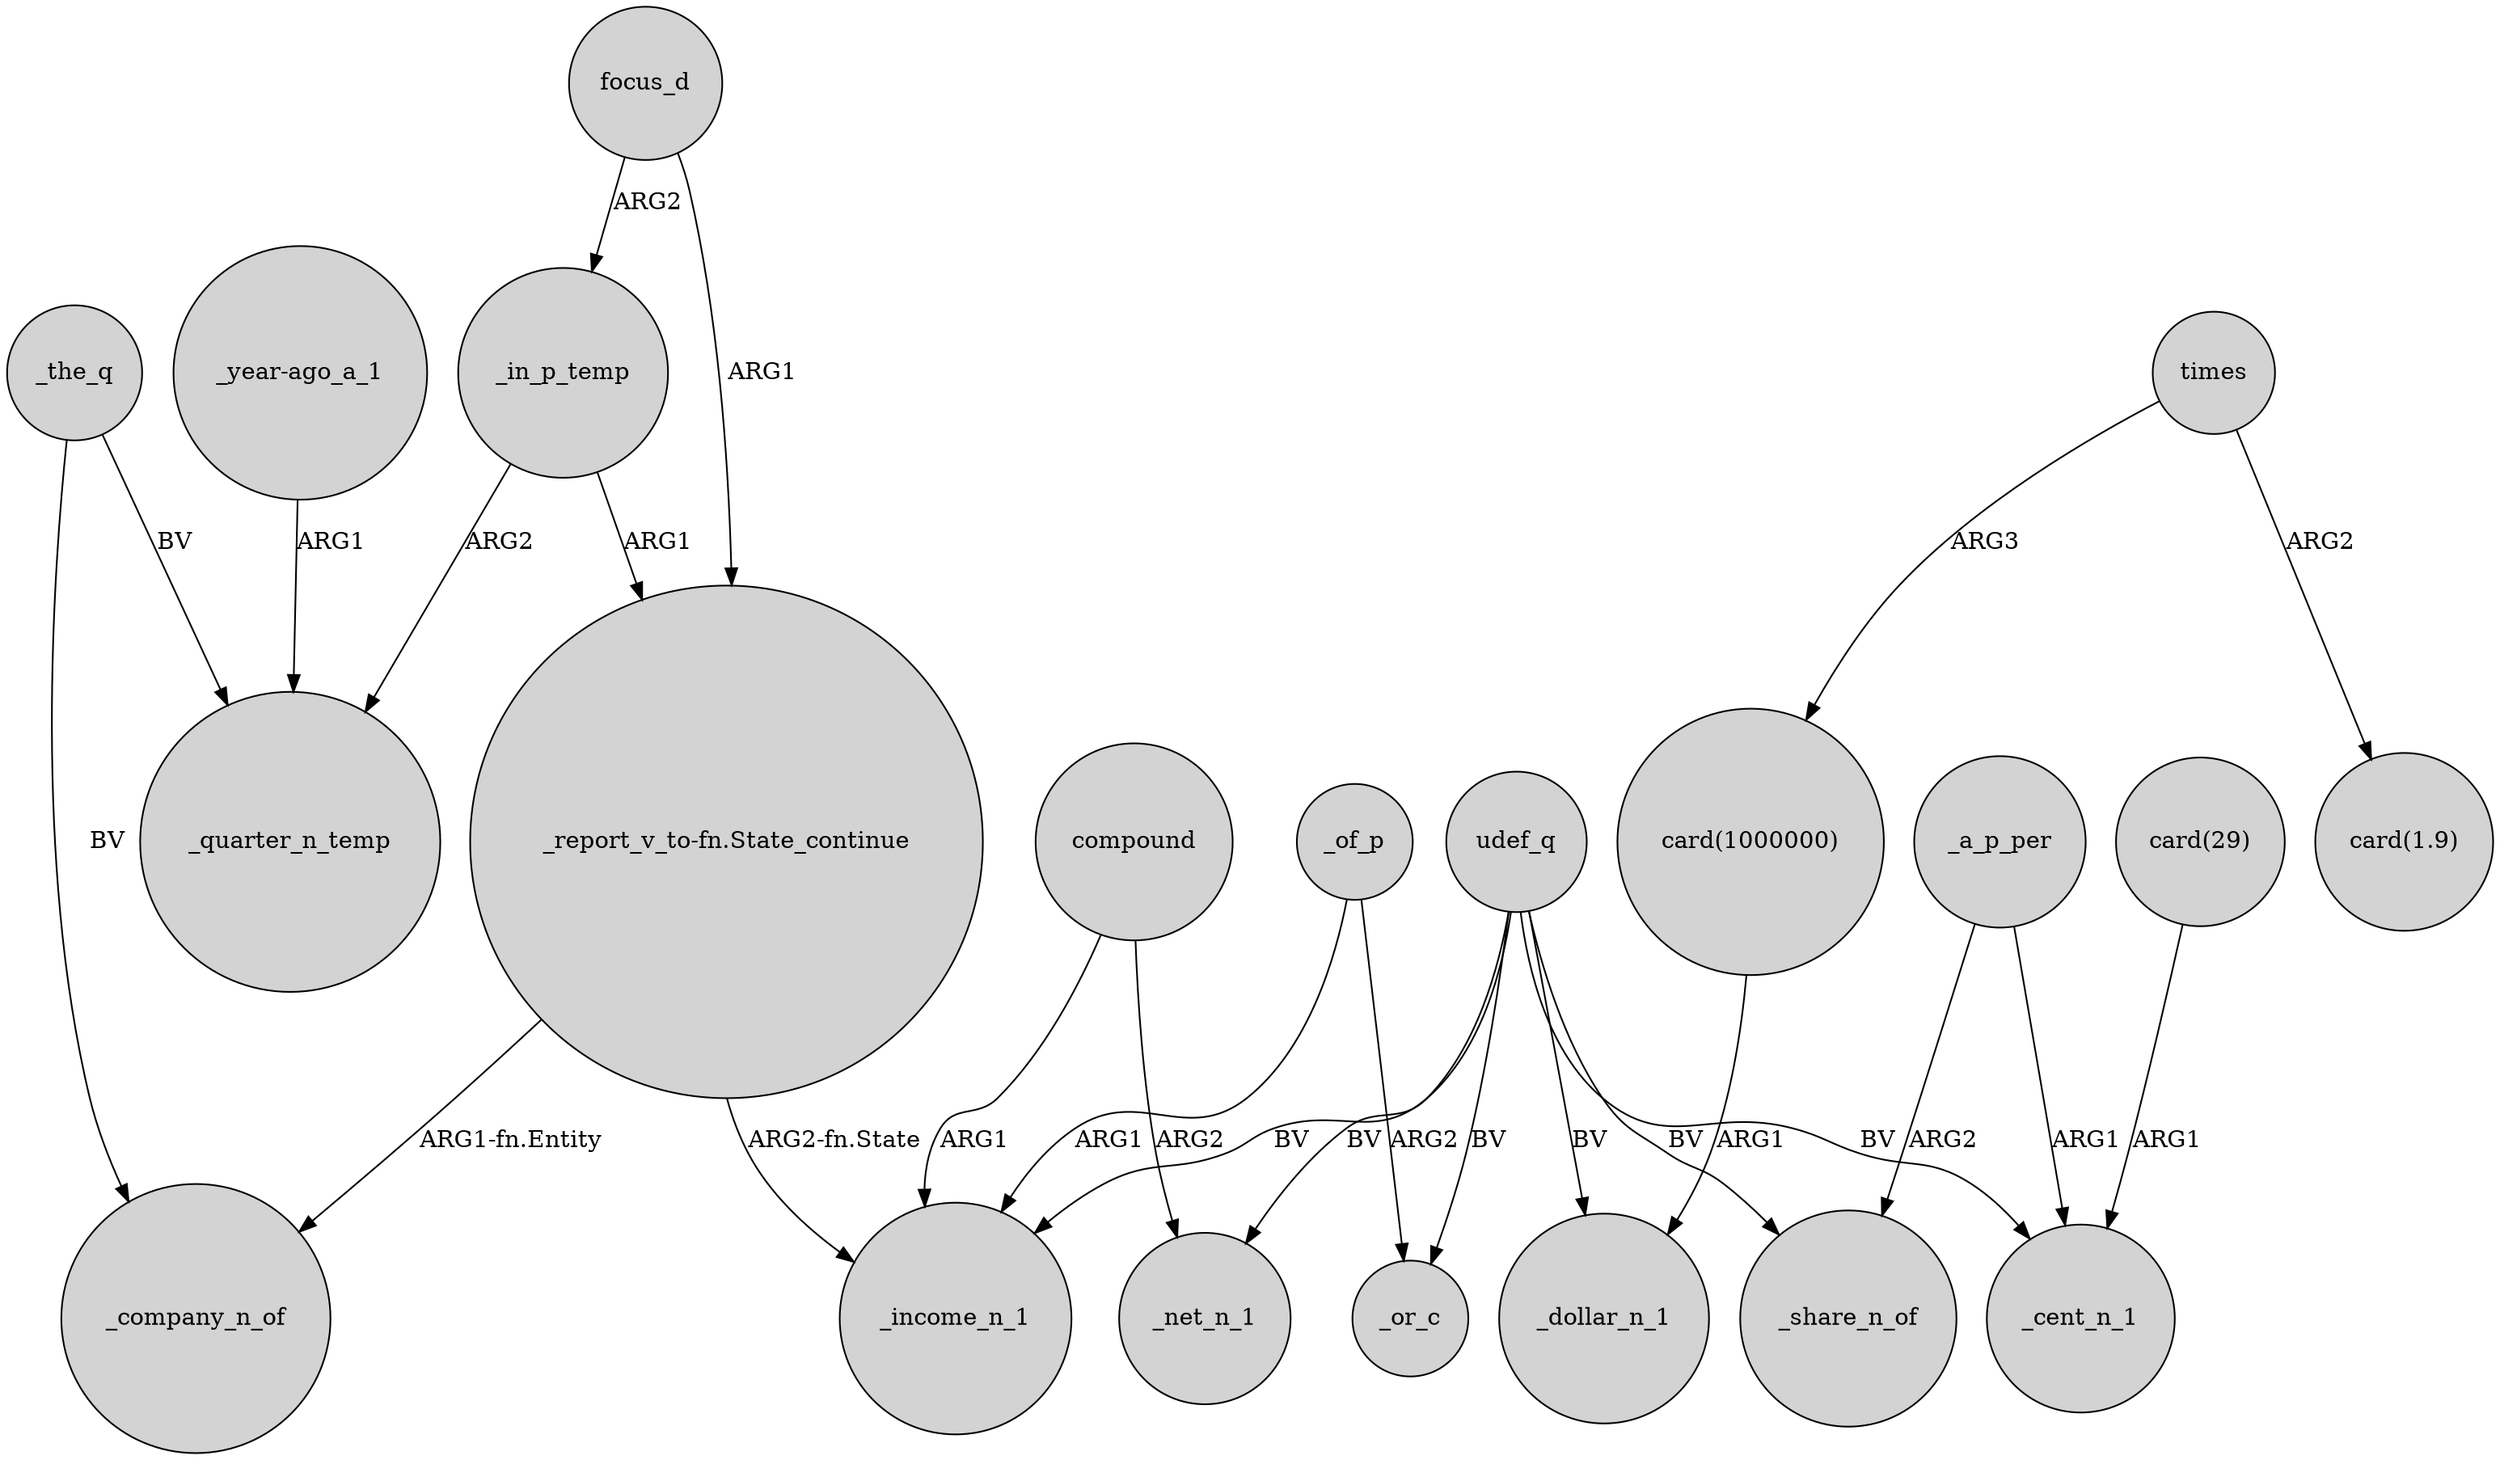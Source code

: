 digraph {
	node [shape=circle style=filled]
	_in_p_temp -> _quarter_n_temp [label=ARG2]
	"card(29)" -> _cent_n_1 [label=ARG1]
	udef_q -> _dollar_n_1 [label=BV]
	compound -> _income_n_1 [label=ARG1]
	udef_q -> _or_c [label=BV]
	"_report_v_to-fn.State_continue" -> _income_n_1 [label="ARG2-fn.State"]
	_a_p_per -> _cent_n_1 [label=ARG1]
	udef_q -> _income_n_1 [label=BV]
	_a_p_per -> _share_n_of [label=ARG2]
	_the_q -> _quarter_n_temp [label=BV]
	focus_d -> "_report_v_to-fn.State_continue" [label=ARG1]
	"_report_v_to-fn.State_continue" -> _company_n_of [label="ARG1-fn.Entity"]
	udef_q -> _net_n_1 [label=BV]
	_in_p_temp -> "_report_v_to-fn.State_continue" [label=ARG1]
	_of_p -> _income_n_1 [label=ARG1]
	"_year-ago_a_1" -> _quarter_n_temp [label=ARG1]
	udef_q -> _share_n_of [label=BV]
	_of_p -> _or_c [label=ARG2]
	"card(1000000)" -> _dollar_n_1 [label=ARG1]
	compound -> _net_n_1 [label=ARG2]
	times -> "card(1.9)" [label=ARG2]
	udef_q -> _cent_n_1 [label=BV]
	times -> "card(1000000)" [label=ARG3]
	_the_q -> _company_n_of [label=BV]
	focus_d -> _in_p_temp [label=ARG2]
}
